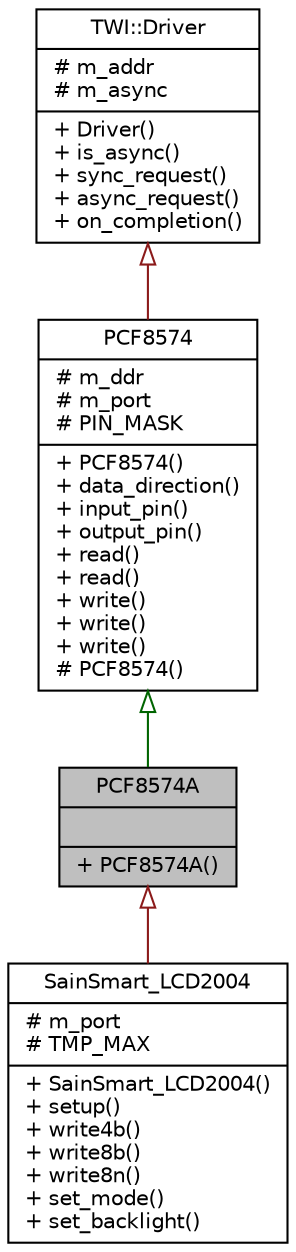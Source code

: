 digraph "PCF8574A"
{
  edge [fontname="Helvetica",fontsize="10",labelfontname="Helvetica",labelfontsize="10"];
  node [fontname="Helvetica",fontsize="10",shape=record];
  Node1 [label="{PCF8574A\n||+ PCF8574A()\l}",height=0.2,width=0.4,color="black", fillcolor="grey75", style="filled", fontcolor="black"];
  Node2 -> Node1 [dir="back",color="darkgreen",fontsize="10",style="solid",arrowtail="onormal",fontname="Helvetica"];
  Node2 [label="{PCF8574\n|# m_ddr\l# m_port\l# PIN_MASK\l|+ PCF8574()\l+ data_direction()\l+ input_pin()\l+ output_pin()\l+ read()\l+ read()\l+ write()\l+ write()\l+ write()\l# PCF8574()\l}",height=0.2,width=0.4,color="black", fillcolor="white", style="filled",URL="$d1/da6/classPCF8574.html"];
  Node3 -> Node2 [dir="back",color="firebrick4",fontsize="10",style="solid",arrowtail="onormal",fontname="Helvetica"];
  Node3 [label="{TWI::Driver\n|# m_addr\l# m_async\l|+ Driver()\l+ is_async()\l+ sync_request()\l+ async_request()\l+ on_completion()\l}",height=0.2,width=0.4,color="black", fillcolor="white", style="filled",URL="$dc/d02/classTWI_1_1Driver.html"];
  Node1 -> Node4 [dir="back",color="firebrick4",fontsize="10",style="solid",arrowtail="onormal",fontname="Helvetica"];
  Node4 [label="{SainSmart_LCD2004\n|# m_port\l# TMP_MAX\l|+ SainSmart_LCD2004()\l+ setup()\l+ write4b()\l+ write8b()\l+ write8n()\l+ set_mode()\l+ set_backlight()\l}",height=0.2,width=0.4,color="black", fillcolor="white", style="filled",URL="$de/df6/classSainSmart__LCD2004.html"];
}
